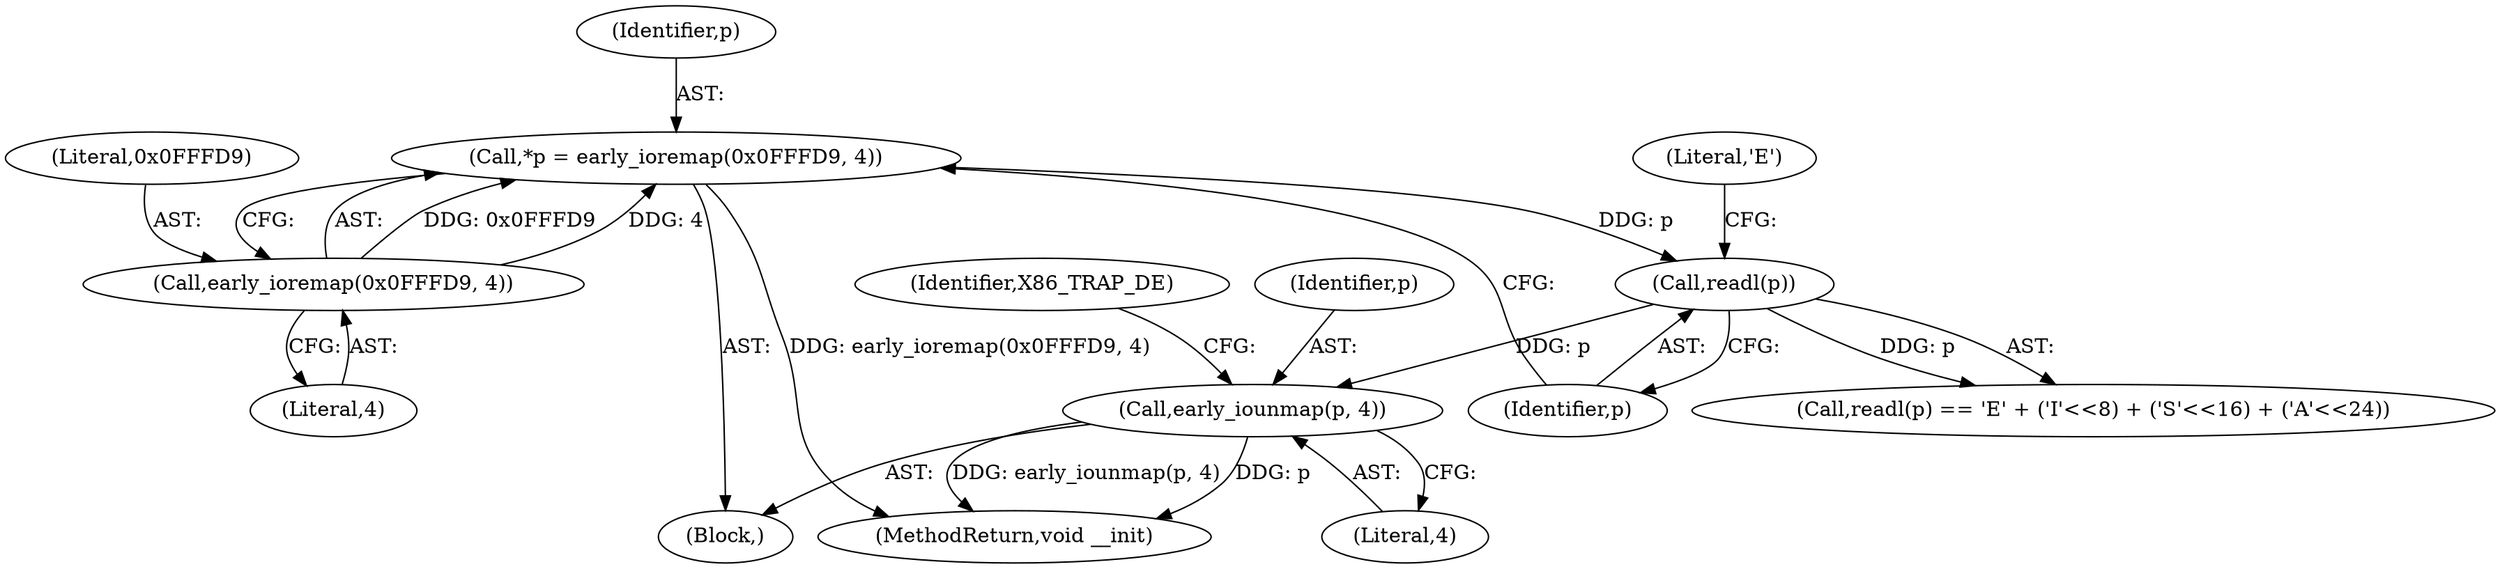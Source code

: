 digraph "0_linux_6f442be2fb22be02cafa606f1769fa1e6f894441_0@pointer" {
"1000134" [label="(Call,early_iounmap(p, 4))"];
"1000116" [label="(Call,readl(p))"];
"1000109" [label="(Call,*p = early_ioremap(0x0FFFD9, 4))"];
"1000111" [label="(Call,early_ioremap(0x0FFFD9, 4))"];
"1000135" [label="(Identifier,p)"];
"1000106" [label="(Block,)"];
"1000111" [label="(Call,early_ioremap(0x0FFFD9, 4))"];
"1000247" [label="(MethodReturn,void __init)"];
"1000138" [label="(Identifier,X86_TRAP_DE)"];
"1000113" [label="(Literal,4)"];
"1000109" [label="(Call,*p = early_ioremap(0x0FFFD9, 4))"];
"1000136" [label="(Literal,4)"];
"1000116" [label="(Call,readl(p))"];
"1000110" [label="(Identifier,p)"];
"1000134" [label="(Call,early_iounmap(p, 4))"];
"1000112" [label="(Literal,0x0FFFD9)"];
"1000117" [label="(Identifier,p)"];
"1000119" [label="(Literal,'E')"];
"1000115" [label="(Call,readl(p) == 'E' + ('I'<<8) + ('S'<<16) + ('A'<<24))"];
"1000134" -> "1000106"  [label="AST: "];
"1000134" -> "1000136"  [label="CFG: "];
"1000135" -> "1000134"  [label="AST: "];
"1000136" -> "1000134"  [label="AST: "];
"1000138" -> "1000134"  [label="CFG: "];
"1000134" -> "1000247"  [label="DDG: early_iounmap(p, 4)"];
"1000134" -> "1000247"  [label="DDG: p"];
"1000116" -> "1000134"  [label="DDG: p"];
"1000116" -> "1000115"  [label="AST: "];
"1000116" -> "1000117"  [label="CFG: "];
"1000117" -> "1000116"  [label="AST: "];
"1000119" -> "1000116"  [label="CFG: "];
"1000116" -> "1000115"  [label="DDG: p"];
"1000109" -> "1000116"  [label="DDG: p"];
"1000109" -> "1000106"  [label="AST: "];
"1000109" -> "1000111"  [label="CFG: "];
"1000110" -> "1000109"  [label="AST: "];
"1000111" -> "1000109"  [label="AST: "];
"1000117" -> "1000109"  [label="CFG: "];
"1000109" -> "1000247"  [label="DDG: early_ioremap(0x0FFFD9, 4)"];
"1000111" -> "1000109"  [label="DDG: 0x0FFFD9"];
"1000111" -> "1000109"  [label="DDG: 4"];
"1000111" -> "1000113"  [label="CFG: "];
"1000112" -> "1000111"  [label="AST: "];
"1000113" -> "1000111"  [label="AST: "];
}
